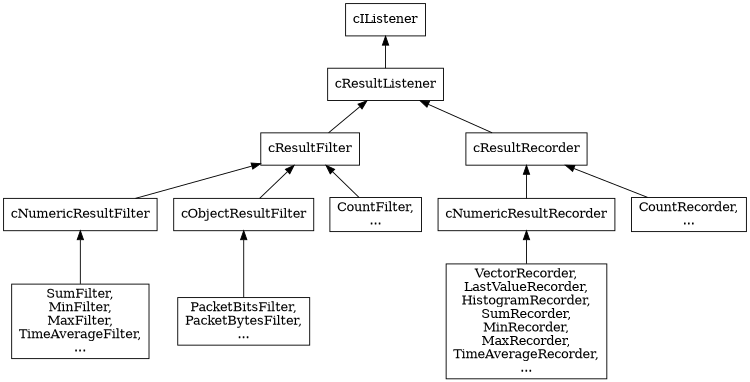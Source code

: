 digraph g {
        fontsize=12; size="5,5";

        node [shape = "rectangle"];
        edge [dir = "back"];

        cIListener -> cResultListener;
        cResultListener -> cResultFilter;
        cResultListener -> cResultRecorder;
        cResultFilter -> cNumericResultFilter;
        cResultFilter -> cObjectResultFilter;
        cResultRecorder -> cNumericResultRecorder;

        cResultFilter -> "CountFilter,\n...";
        cNumericResultFilter -> "SumFilter,\nMinFilter,\nMaxFilter,\nTimeAverageFilter,\n...";
        cObjectResultFilter -> "PacketBitsFilter,\nPacketBytesFilter,\n...";
        cResultRecorder -> "CountRecorder,\n...";
        cNumericResultRecorder -> "VectorRecorder,\nLastValueRecorder,\nHistogramRecorder,\nSumRecorder,\nMinRecorder,\nMaxRecorder,\nTimeAverageRecorder,\n...";
}
